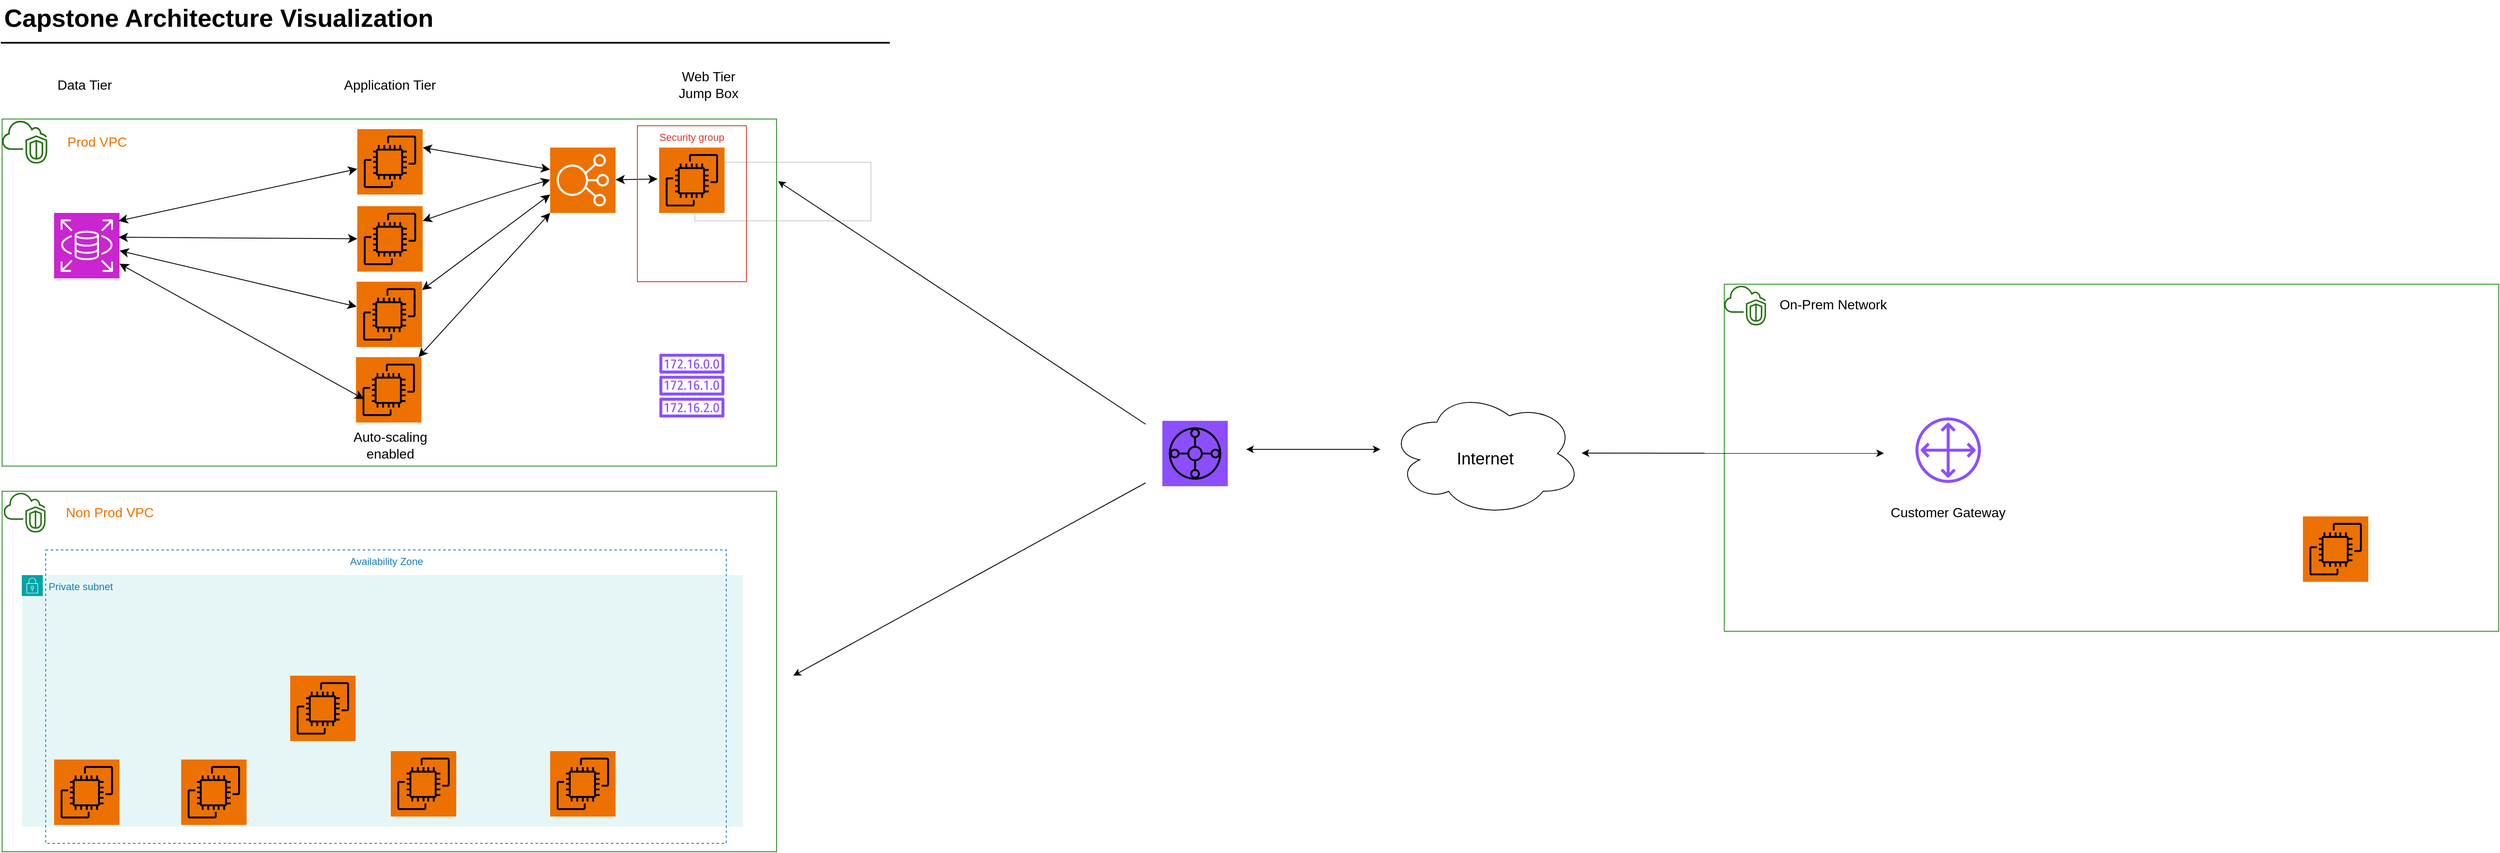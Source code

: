 <mxfile version="24.0.4" type="github">
  <diagram id="Ht1M8jgEwFfnCIfOTk4-" name="Page-1">
    <mxGraphModel dx="1362" dy="936" grid="1" gridSize="10" guides="1" tooltips="1" connect="1" arrows="1" fold="1" page="1" pageScale="1" pageWidth="1169" pageHeight="827" math="0" shadow="0">
      <root>
        <mxCell id="0" />
        <mxCell id="1" parent="0" />
        <mxCell id="WqzEthpVbEl864bcy6q5-30" value="Private subnet" style="points=[[0,0],[0.25,0],[0.5,0],[0.75,0],[1,0],[1,0.25],[1,0.5],[1,0.75],[1,1],[0.75,1],[0.5,1],[0.25,1],[0,1],[0,0.75],[0,0.5],[0,0.25]];outlineConnect=0;gradientColor=none;html=1;whiteSpace=wrap;fontSize=12;fontStyle=0;container=1;pointerEvents=0;collapsible=0;recursiveResize=0;shape=mxgraph.aws4.group;grIcon=mxgraph.aws4.group_security_group;grStroke=0;strokeColor=#00A4A6;fillColor=#E6F6F7;verticalAlign=top;align=left;spacingLeft=30;fontColor=#147EBA;dashed=0;" vertex="1" parent="1">
          <mxGeometry x="80" y="750" width="860" height="300" as="geometry" />
        </mxCell>
        <mxCell id="yZNJpXMUigSXoDdHdBbW-10" value="" style="whiteSpace=wrap;html=1;fillColor=none;&#xa;fontcolor=#000000;strokeColor=#288B22;" parent="1" vertex="1">
          <mxGeometry x="56.5" y="650" width="923.5" height="430" as="geometry" />
        </mxCell>
        <mxCell id="SCVMTBWpLvtzJIhz15lM-34" value="" style="whiteSpace=wrap;html=1;fillColor=none;fontSize=14;fontColor=#000000;dashed=0;fontStyle=0;align=center;verticalAlign=top;strokeColor=#CCCCCC;gradientColor=none;spacingLeft=0;labelPosition=center;verticalLabelPosition=bottom;" parent="1" vertex="1">
          <mxGeometry x="882.5" y="257.5" width="210" height="70" as="geometry" />
        </mxCell>
        <mxCell id="-QjtrjUzRDEMRZ5MF8oH-47" value="Capstone Architecture Visualization" style="text;html=1;resizable=0;points=[];autosize=1;align=left;verticalAlign=top;spacingTop=-4;fontSize=30;fontStyle=1" parent="1" vertex="1">
          <mxGeometry x="56.5" y="64.5" width="500" height="40" as="geometry" />
        </mxCell>
        <mxCell id="SCVMTBWpLvtzJIhz15lM-1" value="" style="line;strokeWidth=2;html=1;fontSize=14;" parent="1" vertex="1">
          <mxGeometry x="55" y="110" width="1060" height="10" as="geometry" />
        </mxCell>
        <mxCell id="yZNJpXMUigSXoDdHdBbW-8" value="" style="whiteSpace=wrap;html=1;fillColor=none;&#xa;fontcolor=#000000;strokeColor=#288B22;" parent="1" vertex="1">
          <mxGeometry x="56.5" y="206" width="923.5" height="414" as="geometry" />
        </mxCell>
        <mxCell id="yZNJpXMUigSXoDdHdBbW-9" value="" style="outlineConnect=0;fontColor=#232F3E;gradientColor=none;fillColor=#277116;strokeColor=none;dashed=0;verticalLabelPosition=bottom;verticalAlign=top;align=center;html=1;fontSize=12;fontStyle=0;aspect=fixed;pointerEvents=1;shape=mxgraph.aws4.vpc;" parent="1" vertex="1">
          <mxGeometry x="56.5" y="206" width="54" height="54" as="geometry" />
        </mxCell>
        <mxCell id="yZNJpXMUigSXoDdHdBbW-11" value="" style="outlineConnect=0;fontColor=#232F3E;gradientColor=none;fillColor=#277116;strokeColor=none;dashed=0;verticalLabelPosition=bottom;verticalAlign=top;align=center;html=1;fontSize=12;fontStyle=0;aspect=fixed;pointerEvents=1;shape=mxgraph.aws4.vpc;" parent="1" vertex="1">
          <mxGeometry x="58.5" y="650" width="50" height="50" as="geometry" />
        </mxCell>
        <mxCell id="yZNJpXMUigSXoDdHdBbW-14" value="" style="sketch=0;points=[[0,0,0],[0.25,0,0],[0.5,0,0],[0.75,0,0],[1,0,0],[0,1,0],[0.25,1,0],[0.5,1,0],[0.75,1,0],[1,1,0],[0,0.25,0],[0,0.5,0],[0,0.75,0],[1,0.25,0],[1,0.5,0],[1,0.75,0]];outlineConnect=0;fontColor=#232F3E;fillColor=#ED7100;strokeColor=#000000;dashed=0;verticalLabelPosition=bottom;verticalAlign=top;align=center;html=1;fontSize=12;fontStyle=0;aspect=fixed;shape=mxgraph.aws4.resourceIcon;resIcon=mxgraph.aws4.ec2;" parent="1" vertex="1">
          <mxGeometry x="270" y="970" width="78" height="78" as="geometry" />
        </mxCell>
        <mxCell id="yZNJpXMUigSXoDdHdBbW-15" value="" style="sketch=0;points=[[0,0,0],[0.25,0,0],[0.5,0,0],[0.75,0,0],[1,0,0],[0,1,0],[0.25,1,0],[0.5,1,0],[0.75,1,0],[1,1,0],[0,0.25,0],[0,0.5,0],[0,0.75,0],[1,0.25,0],[1,0.5,0],[1,0.75,0]];outlineConnect=0;fontColor=#232F3E;fillColor=#ED7100;strokeColor=#000000;dashed=0;verticalLabelPosition=bottom;verticalAlign=top;align=center;html=1;fontSize=12;fontStyle=0;aspect=fixed;shape=mxgraph.aws4.resourceIcon;resIcon=mxgraph.aws4.ec2;" parent="1" vertex="1">
          <mxGeometry x="400" y="870" width="78" height="78" as="geometry" />
        </mxCell>
        <mxCell id="yZNJpXMUigSXoDdHdBbW-16" value="" style="sketch=0;points=[[0,0,0],[0.25,0,0],[0.5,0,0],[0.75,0,0],[1,0,0],[0,1,0],[0.25,1,0],[0.5,1,0],[0.75,1,0],[1,1,0],[0,0.25,0],[0,0.5,0],[0,0.75,0],[1,0.25,0],[1,0.5,0],[1,0.75,0]];outlineConnect=0;fontColor=#232F3E;fillColor=#ED7100;strokeColor=#000000;dashed=0;verticalLabelPosition=bottom;verticalAlign=top;align=center;html=1;fontSize=12;fontStyle=0;aspect=fixed;shape=mxgraph.aws4.resourceIcon;resIcon=mxgraph.aws4.ec2;" parent="1" vertex="1">
          <mxGeometry x="118.5" y="970" width="78" height="78" as="geometry" />
        </mxCell>
        <mxCell id="yZNJpXMUigSXoDdHdBbW-17" value="" style="sketch=0;points=[[0,0,0],[0.25,0,0],[0.5,0,0],[0.75,0,0],[1,0,0],[0,1,0],[0.25,1,0],[0.5,1,0],[0.75,1,0],[1,1,0],[0,0.25,0],[0,0.5,0],[0,0.75,0],[1,0.25,0],[1,0.5,0],[1,0.75,0]];outlineConnect=0;fontColor=#232F3E;fillColor=#ED7100;strokeColor=#000000;dashed=0;verticalLabelPosition=bottom;verticalAlign=top;align=center;html=1;fontSize=12;fontStyle=0;aspect=fixed;shape=mxgraph.aws4.resourceIcon;resIcon=mxgraph.aws4.ec2;" parent="1" vertex="1">
          <mxGeometry x="520" y="960" width="78" height="78" as="geometry" />
        </mxCell>
        <mxCell id="yZNJpXMUigSXoDdHdBbW-18" value="" style="sketch=0;points=[[0,0,0],[0.25,0,0],[0.5,0,0],[0.75,0,0],[1,0,0],[0,1,0],[0.25,1,0],[0.5,1,0],[0.75,1,0],[1,1,0],[0,0.25,0],[0,0.5,0],[0,0.75,0],[1,0.25,0],[1,0.5,0],[1,0.75,0]];outlineConnect=0;fontColor=#232F3E;fillColor=#ED7100;strokeColor=#000000;dashed=0;verticalLabelPosition=bottom;verticalAlign=top;align=center;html=1;fontSize=12;fontStyle=0;aspect=fixed;shape=mxgraph.aws4.resourceIcon;resIcon=mxgraph.aws4.ec2;" parent="1" vertex="1">
          <mxGeometry x="710" y="960" width="78" height="78" as="geometry" />
        </mxCell>
        <mxCell id="yZNJpXMUigSXoDdHdBbW-19" value="Non Prod VPC" style="text;html=1;align=center;verticalAlign=middle;whiteSpace=wrap;rounded=0;fontColor=#ED7100;fontSize=16;" parent="1" vertex="1">
          <mxGeometry x="130" y="660" width="110" height="30" as="geometry" />
        </mxCell>
        <mxCell id="yZNJpXMUigSXoDdHdBbW-20" value="Prod VPC" style="text;html=1;align=center;verticalAlign=middle;whiteSpace=wrap;rounded=0;fontColor=#ED7100;fontSize=16;" parent="1" vertex="1">
          <mxGeometry x="130" y="218" width="80" height="30" as="geometry" />
        </mxCell>
        <mxCell id="BpBYxWsEgWOec-O729RD-2" value="" style="endArrow=classic;html=1;rounded=0;entryX=1.002;entryY=0.179;entryDx=0;entryDy=0;entryPerimeter=0;" parent="1" edge="1" target="yZNJpXMUigSXoDdHdBbW-8">
          <mxGeometry width="50" height="50" relative="1" as="geometry">
            <mxPoint x="1420" y="570" as="sourcePoint" />
            <mxPoint x="1000" y="300" as="targetPoint" />
          </mxGeometry>
        </mxCell>
        <mxCell id="BpBYxWsEgWOec-O729RD-3" value="" style="endArrow=classic;html=1;rounded=0;" parent="1" edge="1">
          <mxGeometry width="50" height="50" relative="1" as="geometry">
            <mxPoint x="1420" y="640" as="sourcePoint" />
            <mxPoint x="1000" y="870" as="targetPoint" />
          </mxGeometry>
        </mxCell>
        <mxCell id="BpBYxWsEgWOec-O729RD-4" value="" style="ellipse;shape=cloud;whiteSpace=wrap;html=1;fillColor=none;" parent="1" vertex="1">
          <mxGeometry x="1710" y="530" width="230" height="150" as="geometry" />
        </mxCell>
        <mxCell id="BpBYxWsEgWOec-O729RD-5" value="Internet" style="text;html=1;align=center;verticalAlign=middle;whiteSpace=wrap;rounded=0;fontSize=20;" parent="1" vertex="1">
          <mxGeometry x="1775" y="580" width="100" height="60" as="geometry" />
        </mxCell>
        <mxCell id="BpBYxWsEgWOec-O729RD-6" value="" style="whiteSpace=wrap;html=1;fillColor=none;&#xa;fontcolor=#000000;strokeColor=#288B22;" parent="1" vertex="1">
          <mxGeometry x="2110" y="403" width="923.5" height="414" as="geometry" />
        </mxCell>
        <mxCell id="BpBYxWsEgWOec-O729RD-7" value="" style="endArrow=classic;startArrow=classic;html=1;rounded=0;entryX=0.152;entryY=0.87;entryDx=0;entryDy=0;entryPerimeter=0;" parent="1" edge="1">
          <mxGeometry width="50" height="50" relative="1" as="geometry">
            <mxPoint x="1940" y="604.5" as="sourcePoint" />
            <mxPoint x="2300.372" y="604.68" as="targetPoint" />
          </mxGeometry>
        </mxCell>
        <mxCell id="BpBYxWsEgWOec-O729RD-8" value="" style="outlineConnect=0;fontColor=#232F3E;gradientColor=none;fillColor=#277116;strokeColor=none;dashed=0;verticalLabelPosition=bottom;verticalAlign=top;align=center;html=1;fontSize=12;fontStyle=0;aspect=fixed;pointerEvents=1;shape=mxgraph.aws4.vpc;" parent="1" vertex="1">
          <mxGeometry x="2110" y="403" width="50" height="50" as="geometry" />
        </mxCell>
        <mxCell id="BpBYxWsEgWOec-O729RD-9" value="" style="sketch=0;points=[[0,0,0],[0.25,0,0],[0.5,0,0],[0.75,0,0],[1,0,0],[0,1,0],[0.25,1,0],[0.5,1,0],[0.75,1,0],[1,1,0],[0,0.25,0],[0,0.5,0],[0,0.75,0],[1,0.25,0],[1,0.5,0],[1,0.75,0]];outlineConnect=0;fontColor=#232F3E;fillColor=#ED7100;strokeColor=#000000;dashed=0;verticalLabelPosition=bottom;verticalAlign=top;align=center;html=1;fontSize=12;fontStyle=0;aspect=fixed;shape=mxgraph.aws4.resourceIcon;resIcon=mxgraph.aws4.ec2;" parent="1" vertex="1">
          <mxGeometry x="2800" y="680" width="78" height="78" as="geometry" />
        </mxCell>
        <mxCell id="BpBYxWsEgWOec-O729RD-11" value="" style="sketch=0;points=[[0,0,0],[0.25,0,0],[0.5,0,0],[0.75,0,0],[1,0,0],[0,1,0],[0.25,1,0],[0.5,1,0],[0.75,1,0],[1,1,0],[0,0.25,0],[0,0.5,0],[0,0.75,0],[1,0.25,0],[1,0.5,0],[1,0.75,0]];outlineConnect=0;fontColor=#232F3E;fillColor=#8C4FFF;strokeColor=#000000;dashed=0;verticalLabelPosition=bottom;verticalAlign=top;align=center;html=1;fontSize=12;fontStyle=0;aspect=fixed;shape=mxgraph.aws4.resourceIcon;resIcon=mxgraph.aws4.transit_gateway;" parent="1" vertex="1">
          <mxGeometry x="1440" y="566" width="78" height="78" as="geometry" />
        </mxCell>
        <mxCell id="BpBYxWsEgWOec-O729RD-13" value="" style="endArrow=classic;startArrow=classic;html=1;rounded=0;" parent="1" edge="1">
          <mxGeometry width="50" height="50" relative="1" as="geometry">
            <mxPoint x="1540" y="600" as="sourcePoint" />
            <mxPoint x="1700" y="600" as="targetPoint" />
          </mxGeometry>
        </mxCell>
        <mxCell id="BpBYxWsEgWOec-O729RD-14" value="" style="sketch=0;outlineConnect=0;fontColor=#232F3E;gradientColor=none;fillColor=#8C4FFF;strokeColor=none;dashed=0;verticalLabelPosition=bottom;verticalAlign=top;align=center;html=1;fontSize=12;fontStyle=0;aspect=fixed;pointerEvents=1;shape=mxgraph.aws4.customer_gateway;" parent="1" vertex="1">
          <mxGeometry x="2338" y="562" width="78" height="78" as="geometry" />
        </mxCell>
        <mxCell id="BpBYxWsEgWOec-O729RD-15" value="On-Prem Network" style="text;html=1;align=center;verticalAlign=middle;whiteSpace=wrap;rounded=0;fontSize=16;" parent="1" vertex="1">
          <mxGeometry x="2170" y="403" width="140" height="47" as="geometry" />
        </mxCell>
        <mxCell id="BpBYxWsEgWOec-O729RD-16" value="Customer Gateway" style="text;html=1;align=center;verticalAlign=middle;whiteSpace=wrap;rounded=0;fontSize=16;" parent="1" vertex="1">
          <mxGeometry x="2302" y="650" width="150" height="50" as="geometry" />
        </mxCell>
        <mxCell id="WqzEthpVbEl864bcy6q5-1" value="" style="sketch=0;points=[[0,0,0],[0.25,0,0],[0.5,0,0],[0.75,0,0],[1,0,0],[0,1,0],[0.25,1,0],[0.5,1,0],[0.75,1,0],[1,1,0],[0,0.25,0],[0,0.5,0],[0,0.75,0],[1,0.25,0],[1,0.5,0],[1,0.75,0]];outlineConnect=0;fontColor=#232F3E;fillColor=#ED7100;strokeColor=#000000;dashed=0;verticalLabelPosition=bottom;verticalAlign=top;align=center;html=1;fontSize=12;fontStyle=0;aspect=fixed;shape=mxgraph.aws4.resourceIcon;resIcon=mxgraph.aws4.ec2;" vertex="1" parent="1">
          <mxGeometry x="840" y="240" width="78" height="78" as="geometry" />
        </mxCell>
        <mxCell id="WqzEthpVbEl864bcy6q5-2" value="&lt;div&gt;Web Tier&lt;/div&gt;&lt;div&gt;Jump Box&lt;br&gt;&lt;/div&gt;" style="text;html=1;align=center;verticalAlign=middle;whiteSpace=wrap;rounded=0;fontSize=16;" vertex="1" parent="1">
          <mxGeometry x="819" y="140" width="160" height="50" as="geometry" />
        </mxCell>
        <mxCell id="WqzEthpVbEl864bcy6q5-3" value="Application Tier" style="text;html=1;align=center;verticalAlign=middle;whiteSpace=wrap;rounded=0;fontSize=16;" vertex="1" parent="1">
          <mxGeometry x="453" y="140" width="132" height="50" as="geometry" />
        </mxCell>
        <mxCell id="WqzEthpVbEl864bcy6q5-4" value="Data Tier" style="text;html=1;align=center;verticalAlign=middle;whiteSpace=wrap;rounded=0;fontSize=16;" vertex="1" parent="1">
          <mxGeometry x="100" y="150" width="110" height="30" as="geometry" />
        </mxCell>
        <mxCell id="WqzEthpVbEl864bcy6q5-6" value="" style="sketch=0;points=[[0,0,0],[0.25,0,0],[0.5,0,0],[0.75,0,0],[1,0,0],[0,1,0],[0.25,1,0],[0.5,1,0],[0.75,1,0],[1,1,0],[0,0.25,0],[0,0.5,0],[0,0.75,0],[1,0.25,0],[1,0.5,0],[1,0.75,0]];outlineConnect=0;fontColor=#232F3E;fillColor=#ED7100;strokeColor=#ffffff;dashed=0;verticalLabelPosition=bottom;verticalAlign=top;align=center;html=1;fontSize=12;fontStyle=0;aspect=fixed;shape=mxgraph.aws4.resourceIcon;resIcon=mxgraph.aws4.elastic_load_balancing;" vertex="1" parent="1">
          <mxGeometry x="710" y="240" width="78" height="78" as="geometry" />
        </mxCell>
        <mxCell id="WqzEthpVbEl864bcy6q5-7" value="" style="sketch=0;points=[[0,0,0],[0.25,0,0],[0.5,0,0],[0.75,0,0],[1,0,0],[0,1,0],[0.25,1,0],[0.5,1,0],[0.75,1,0],[1,1,0],[0,0.25,0],[0,0.5,0],[0,0.75,0],[1,0.25,0],[1,0.5,0],[1,0.75,0]];outlineConnect=0;fontColor=#232F3E;fillColor=#ED7100;strokeColor=#000000;dashed=0;verticalLabelPosition=bottom;verticalAlign=top;align=center;html=1;fontSize=12;fontStyle=0;aspect=fixed;shape=mxgraph.aws4.resourceIcon;resIcon=mxgraph.aws4.ec2;" vertex="1" parent="1">
          <mxGeometry x="480" y="218" width="78" height="78" as="geometry" />
        </mxCell>
        <mxCell id="WqzEthpVbEl864bcy6q5-8" value="" style="sketch=0;points=[[0,0,0],[0.25,0,0],[0.5,0,0],[0.75,0,0],[1,0,0],[0,1,0],[0.25,1,0],[0.5,1,0],[0.75,1,0],[1,1,0],[0,0.25,0],[0,0.5,0],[0,0.75,0],[1,0.25,0],[1,0.5,0],[1,0.75,0]];outlineConnect=0;fontColor=#232F3E;fillColor=#ED7100;strokeColor=#000000;dashed=0;verticalLabelPosition=bottom;verticalAlign=top;align=center;html=1;fontSize=12;fontStyle=0;aspect=fixed;shape=mxgraph.aws4.resourceIcon;resIcon=mxgraph.aws4.ec2;" vertex="1" parent="1">
          <mxGeometry x="480" y="310" width="78" height="78" as="geometry" />
        </mxCell>
        <mxCell id="WqzEthpVbEl864bcy6q5-9" value="" style="sketch=0;points=[[0,0,0],[0.25,0,0],[0.5,0,0],[0.75,0,0],[1,0,0],[0,1,0],[0.25,1,0],[0.5,1,0],[0.75,1,0],[1,1,0],[0,0.25,0],[0,0.5,0],[0,0.75,0],[1,0.25,0],[1,0.5,0],[1,0.75,0]];outlineConnect=0;fontColor=#232F3E;fillColor=#ED7100;strokeColor=#000000;dashed=0;verticalLabelPosition=bottom;verticalAlign=top;align=center;html=1;fontSize=12;fontStyle=0;aspect=fixed;shape=mxgraph.aws4.resourceIcon;resIcon=mxgraph.aws4.ec2;" vertex="1" parent="1">
          <mxGeometry x="479.25" y="400" width="78" height="78" as="geometry" />
        </mxCell>
        <mxCell id="WqzEthpVbEl864bcy6q5-10" value="" style="sketch=0;points=[[0,0,0],[0.25,0,0],[0.5,0,0],[0.75,0,0],[1,0,0],[0,1,0],[0.25,1,0],[0.5,1,0],[0.75,1,0],[1,1,0],[0,0.25,0],[0,0.5,0],[0,0.75,0],[1,0.25,0],[1,0.5,0],[1,0.75,0]];outlineConnect=0;fontColor=#232F3E;fillColor=#ED7100;strokeColor=#000000;dashed=0;verticalLabelPosition=bottom;verticalAlign=top;align=center;html=1;fontSize=12;fontStyle=0;aspect=fixed;shape=mxgraph.aws4.resourceIcon;resIcon=mxgraph.aws4.ec2;" vertex="1" parent="1">
          <mxGeometry x="478.5" y="490" width="78" height="78" as="geometry" />
        </mxCell>
        <mxCell id="WqzEthpVbEl864bcy6q5-12" value="" style="sketch=0;points=[[0,0,0],[0.25,0,0],[0.5,0,0],[0.75,0,0],[1,0,0],[0,1,0],[0.25,1,0],[0.5,1,0],[0.75,1,0],[1,1,0],[0,0.25,0],[0,0.5,0],[0,0.75,0],[1,0.25,0],[1,0.5,0],[1,0.75,0]];outlineConnect=0;fontColor=#232F3E;fillColor=#C925D1;strokeColor=#ffffff;dashed=0;verticalLabelPosition=bottom;verticalAlign=top;align=center;html=1;fontSize=12;fontStyle=0;aspect=fixed;shape=mxgraph.aws4.resourceIcon;resIcon=mxgraph.aws4.rds;" vertex="1" parent="1">
          <mxGeometry x="118.5" y="318" width="78" height="78" as="geometry" />
        </mxCell>
        <mxCell id="WqzEthpVbEl864bcy6q5-16" value="" style="endArrow=classic;startArrow=classic;html=1;rounded=0;fontSize=12;startSize=8;endSize=8;curved=1;" edge="1" parent="1">
          <mxGeometry width="50" height="50" relative="1" as="geometry">
            <mxPoint x="558" y="239.998" as="sourcePoint" />
            <mxPoint x="710" y="266.26" as="targetPoint" />
          </mxGeometry>
        </mxCell>
        <mxCell id="WqzEthpVbEl864bcy6q5-17" value="" style="endArrow=classic;startArrow=classic;html=1;rounded=0;fontSize=12;startSize=8;endSize=8;curved=1;exitX=1;exitY=0.5;exitDx=0;exitDy=0;exitPerimeter=0;" edge="1" parent="1">
          <mxGeometry width="50" height="50" relative="1" as="geometry">
            <mxPoint x="558" y="327.5" as="sourcePoint" />
            <mxPoint x="710" y="278.5" as="targetPoint" />
            <Array as="points">
              <mxPoint x="640" y="298.5" />
            </Array>
          </mxGeometry>
        </mxCell>
        <mxCell id="WqzEthpVbEl864bcy6q5-18" value="" style="endArrow=classic;startArrow=classic;html=1;rounded=0;fontSize=12;startSize=8;endSize=8;curved=1;" edge="1" parent="1" source="WqzEthpVbEl864bcy6q5-9">
          <mxGeometry width="50" height="50" relative="1" as="geometry">
            <mxPoint x="558" y="345" as="sourcePoint" />
            <mxPoint x="710" y="296" as="targetPoint" />
          </mxGeometry>
        </mxCell>
        <mxCell id="WqzEthpVbEl864bcy6q5-19" value="" style="endArrow=classic;startArrow=classic;html=1;rounded=0;fontSize=12;startSize=8;endSize=8;curved=1;entryX=0;entryY=1;entryDx=0;entryDy=0;entryPerimeter=0;" edge="1" parent="1" source="WqzEthpVbEl864bcy6q5-10" target="WqzEthpVbEl864bcy6q5-6">
          <mxGeometry width="50" height="50" relative="1" as="geometry">
            <mxPoint x="567" y="420" as="sourcePoint" />
            <mxPoint x="720" y="306" as="targetPoint" />
          </mxGeometry>
        </mxCell>
        <mxCell id="WqzEthpVbEl864bcy6q5-20" value="" style="endArrow=classic;startArrow=classic;html=1;rounded=0;fontSize=12;startSize=8;endSize=8;curved=1;" edge="1" parent="1" source="WqzEthpVbEl864bcy6q5-6">
          <mxGeometry width="50" height="50" relative="1" as="geometry">
            <mxPoint x="788" y="327.5" as="sourcePoint" />
            <mxPoint x="838" y="277.5" as="targetPoint" />
          </mxGeometry>
        </mxCell>
        <mxCell id="WqzEthpVbEl864bcy6q5-21" value="" style="sketch=0;outlineConnect=0;fontColor=#232F3E;gradientColor=none;fillColor=#8C4FFF;strokeColor=none;dashed=0;verticalLabelPosition=bottom;verticalAlign=top;align=center;html=1;fontSize=12;fontStyle=0;aspect=fixed;pointerEvents=1;shape=mxgraph.aws4.route_table;" vertex="1" parent="1">
          <mxGeometry x="840" y="486" width="78" height="76" as="geometry" />
        </mxCell>
        <mxCell id="WqzEthpVbEl864bcy6q5-22" value="" style="endArrow=classic;startArrow=classic;html=1;rounded=0;fontSize=12;startSize=8;endSize=8;curved=1;" edge="1" parent="1" target="WqzEthpVbEl864bcy6q5-9">
          <mxGeometry width="50" height="50" relative="1" as="geometry">
            <mxPoint x="196.5" y="363.021" as="sourcePoint" />
            <mxPoint x="478" y="514.97" as="targetPoint" />
          </mxGeometry>
        </mxCell>
        <mxCell id="WqzEthpVbEl864bcy6q5-23" value="" style="endArrow=classic;startArrow=classic;html=1;rounded=0;fontSize=12;startSize=8;endSize=8;curved=1;" edge="1" parent="1" source="WqzEthpVbEl864bcy6q5-12">
          <mxGeometry width="50" height="50" relative="1" as="geometry">
            <mxPoint x="207" y="388" as="sourcePoint" />
            <mxPoint x="488" y="540" as="targetPoint" />
          </mxGeometry>
        </mxCell>
        <mxCell id="WqzEthpVbEl864bcy6q5-25" value="" style="endArrow=classic;startArrow=classic;html=1;rounded=0;fontSize=12;startSize=8;endSize=8;curved=1;" edge="1" parent="1" target="WqzEthpVbEl864bcy6q5-8">
          <mxGeometry width="50" height="50" relative="1" as="geometry">
            <mxPoint x="195.5" y="347.001" as="sourcePoint" />
            <mxPoint x="478" y="413.98" as="targetPoint" />
          </mxGeometry>
        </mxCell>
        <mxCell id="WqzEthpVbEl864bcy6q5-26" value="" style="endArrow=classic;startArrow=classic;html=1;rounded=0;fontSize=12;startSize=8;endSize=8;curved=1;" edge="1" parent="1" target="WqzEthpVbEl864bcy6q5-7">
          <mxGeometry width="50" height="50" relative="1" as="geometry">
            <mxPoint x="195.5" y="327.501" as="sourcePoint" />
            <mxPoint x="480" y="329.5" as="targetPoint" />
          </mxGeometry>
        </mxCell>
        <mxCell id="WqzEthpVbEl864bcy6q5-27" value="Auto-scaling enabled" style="text;html=1;align=center;verticalAlign=middle;whiteSpace=wrap;rounded=0;fontSize=16;" vertex="1" parent="1">
          <mxGeometry x="462.75" y="580" width="112.5" height="30" as="geometry" />
        </mxCell>
        <mxCell id="WqzEthpVbEl864bcy6q5-29" value="Security group" style="fillColor=none;strokeColor=#DD3522;verticalAlign=top;fontStyle=0;fontColor=#DD3522;whiteSpace=wrap;html=1;" vertex="1" parent="1">
          <mxGeometry x="814" y="214" width="130" height="186" as="geometry" />
        </mxCell>
        <mxCell id="WqzEthpVbEl864bcy6q5-32" value="Availability Zone" style="fillColor=none;strokeColor=#147EBA;dashed=1;verticalAlign=top;fontStyle=0;fontColor=#147EBA;whiteSpace=wrap;html=1;" vertex="1" parent="1">
          <mxGeometry x="108.5" y="720" width="811.5" height="350" as="geometry" />
        </mxCell>
      </root>
    </mxGraphModel>
  </diagram>
</mxfile>
